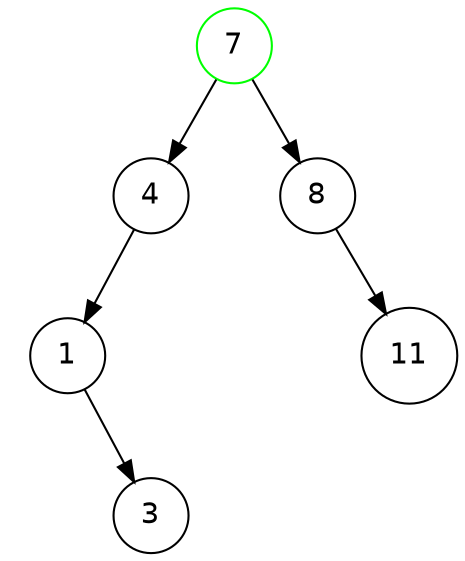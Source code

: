 digraph G {
	graph [fontname = "Helvetica"];
	node [fontname = "Helvetica",shape=circle];
	edge [fontname = "Helvetica"];

	7 [color=green];
	7 -> 4;
	null1 [label="", width=0.1, style=invis];
	7 -> null1 [style=invis];
	7 -> 8;
	{rank=same 4 -> null1 -> 8 [style=invis]};
	
	4 -> 1;
	null2 [label="", width=0.1, style=invis];
	4 -> null2 [style=invis];
	null3 [label="", width=0.1, style=invis];
	4 -> null3 [style=invis];
	{rank=same 1 -> null2 -> null3 [style=invis]};
	
	null4 [label="", width=0.1, style=invis];
	1 -> null4 [style=invis];
	null5 [label="", width=0.1, style=invis];
	1 -> null5 [style=invis];
	1 -> 3;
	{rank=same null4 -> null5 -> 3 [style=invis]};

	null7 [label="", width=0.1, style=invis];
	8 -> null7 [style=invis];
	null6 [label="", width=0.1, style=invis];
	8 -> null6 [style=invis];
	8 -> 11;
	{rank=same null7 -> null6 -> 11 [style=invis]};
}
